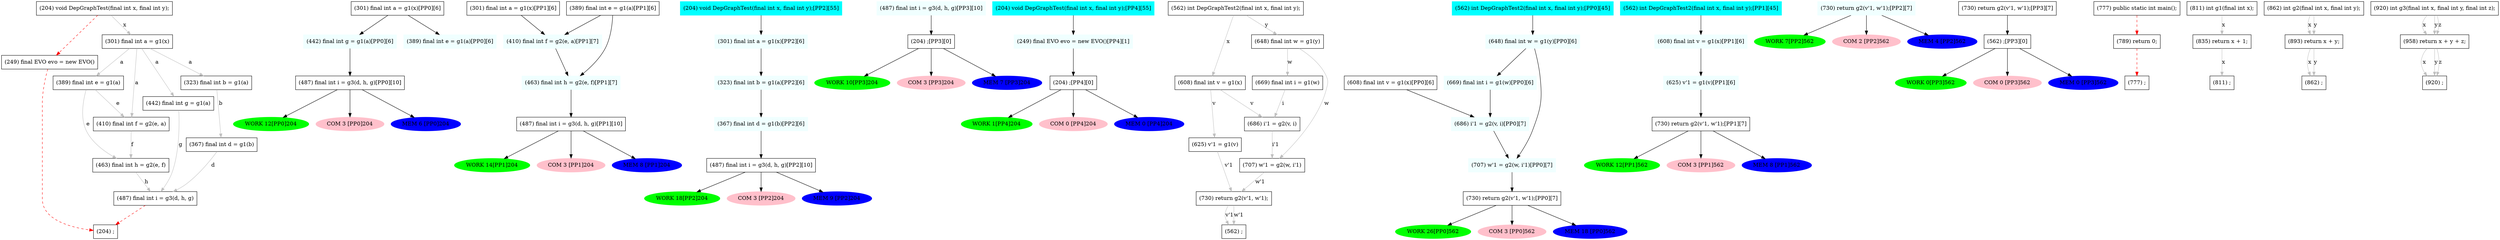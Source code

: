 digraph DepGraphPathTest {

node [shape=box]
"(204) void DepGraphTest(final int x, final int y);"->"(249) final EVO evo = new EVO()" [style=dashed,color=red] 
"(204) void DepGraphTest(final int x, final int y);"->"(301) final int a = g1(x)" [color=grey,label="x"] 
"(249) final EVO evo = new EVO()"->"(204) ;" [style=dashed,color=red] 
"(301) final int a = g1(x)"->"(323) final int b = g1(a)" [color=grey,label="a"] 
"(301) final int a = g1(x)"->"(389) final int e = g1(a)" [color=grey,label="a"] 
"(301) final int a = g1(x)"->"(410) final int f = g2(e, a)" [color=grey,label="a"] 
"(301) final int a = g1(x)"->"(442) final int g = g1(a)" [color=grey,label="a"] 
"(323) final int b = g1(a)"->"(367) final int d = g1(b)" [color=grey,label="b"] 
"(389) final int e = g1(a)"->"(410) final int f = g2(e, a)" [color=grey,label="e"] 
"(389) final int e = g1(a)"->"(463) final int h = g2(e, f)" [color=grey,label="e"] 
"(410) final int f = g2(e, a)"->"(463) final int h = g2(e, f)" [color=grey,label="f"] 
"(442) final int g = g1(a)"->"(487) final int i = g3(d, h, g)" [color=grey,label="g"] 
"(367) final int d = g1(b)"->"(487) final int i = g3(d, h, g)" [color=grey,label="d"] 
"(463) final int h = g2(e, f)"->"(487) final int i = g3(d, h, g)" [color=grey,label="h"] 
"(487) final int i = g3(d, h, g)"->"(204) ;" [style=dashed,color=red] 
"(442) final int g = g1(a)[PP0][6]"[style=filled,color=azure]
"(301) final int a = g1(x)[PP0][6]"->"(442) final int g = g1(a)[PP0][6]"
"(442) final int g = g1(a)[PP0][6]"[style=filled,color=azure]
"(442) final int g = g1(a)[PP0][6]"->"(487) final int i = g3(d, h, g)[PP0][10]"
"(389) final int e = g1(a)[PP0][6]"[style=filled,color=azure]
"(301) final int a = g1(x)[PP0][6]"->"(389) final int e = g1(a)[PP0][6]"
"WORK 12[PP0]204"[shape=ellipse,style=filled,color=green]
"(487) final int i = g3(d, h, g)[PP0][10]"->"WORK 12[PP0]204"
"COM 3 [PP0]204"[shape=ellipse,style=filled,color=pink]
"(487) final int i = g3(d, h, g)[PP0][10]"->"COM 3 [PP0]204"
"MEM 6 [PP0]204"[shape=ellipse,style=filled,color=blue]
"(487) final int i = g3(d, h, g)[PP0][10]"->"MEM 6 [PP0]204"
"(463) final int h = g2(e, f)[PP1][7]"[style=filled,color=azure]
"(463) final int h = g2(e, f)[PP1][7]"->"(487) final int i = g3(d, h, g)[PP1][10]"
"(410) final int f = g2(e, a)[PP1][7]"[style=filled,color=azure]
"(410) final int f = g2(e, a)[PP1][7]"->"(463) final int h = g2(e, f)[PP1][7]"
"(301) final int a = g1(x)[PP1][6]"->"(410) final int f = g2(e, a)[PP1][7]"
"(389) final int e = g1(a)[PP1][6]"->"(410) final int f = g2(e, a)[PP1][7]"
"(389) final int e = g1(a)[PP1][6]"->"(463) final int h = g2(e, f)[PP1][7]"
"WORK 14[PP1]204"[shape=ellipse,style=filled,color=green]
"(487) final int i = g3(d, h, g)[PP1][10]"->"WORK 14[PP1]204"
"COM 3 [PP1]204"[shape=ellipse,style=filled,color=pink]
"(487) final int i = g3(d, h, g)[PP1][10]"->"COM 3 [PP1]204"
"MEM 8 [PP1]204"[shape=ellipse,style=filled,color=blue]
"(487) final int i = g3(d, h, g)[PP1][10]"->"MEM 8 [PP1]204"
"(323) final int b = g1(a)[PP2][6]"[style=filled,color=azure]
"(301) final int a = g1(x)[PP2][6]"->"(323) final int b = g1(a)[PP2][6]"
"(367) final int d = g1(b)[PP2][6]"[style=filled,color=azure]
"(323) final int b = g1(a)[PP2][6]"[style=filled,color=azure]
"(323) final int b = g1(a)[PP2][6]"->"(367) final int d = g1(b)[PP2][6]"
"(367) final int d = g1(b)[PP2][6]"[style=filled,color=azure]
"(367) final int d = g1(b)[PP2][6]"->"(487) final int i = g3(d, h, g)[PP2][10]"
"(301) final int a = g1(x)[PP2][6]"[style=filled,color=azure]
"(204) void DepGraphTest(final int x, final int y);[PP2][55]"[color=cyan,style=filled]
"(204) void DepGraphTest(final int x, final int y);[PP2][55]"->"(301) final int a = g1(x)[PP2][6]"
"WORK 18[PP2]204"[shape=ellipse,style=filled,color=green]
"(487) final int i = g3(d, h, g)[PP2][10]"->"WORK 18[PP2]204"
"COM 3 [PP2]204"[shape=ellipse,style=filled,color=pink]
"(487) final int i = g3(d, h, g)[PP2][10]"->"COM 3 [PP2]204"
"MEM 9 [PP2]204"[shape=ellipse,style=filled,color=blue]
"(487) final int i = g3(d, h, g)[PP2][10]"->"MEM 9 [PP2]204"
"(487) final int i = g3(d, h, g)[PP3][10]"[style=filled,color=azure]
"(487) final int i = g3(d, h, g)[PP3][10]"->"(204) ;[PP3][0]"
"WORK 10[PP3]204"[shape=ellipse,style=filled,color=green]
"(204) ;[PP3][0]"->"WORK 10[PP3]204"
"COM 3 [PP3]204"[shape=ellipse,style=filled,color=pink]
"(204) ;[PP3][0]"->"COM 3 [PP3]204"
"MEM 7 [PP3]204"[shape=ellipse,style=filled,color=blue]
"(204) ;[PP3][0]"->"MEM 7 [PP3]204"
"(249) final EVO evo = new EVO()[PP4][1]"[style=filled,color=azure]
"(204) void DepGraphTest(final int x, final int y);[PP4][55]"[color=cyan,style=filled]
"(204) void DepGraphTest(final int x, final int y);[PP4][55]"->"(249) final EVO evo = new EVO()[PP4][1]"
"(249) final EVO evo = new EVO()[PP4][1]"[style=filled,color=azure]
"(249) final EVO evo = new EVO()[PP4][1]"->"(204) ;[PP4][0]"
"WORK 1[PP4]204"[shape=ellipse,style=filled,color=green]
"(204) ;[PP4][0]"->"WORK 1[PP4]204"
"COM 0 [PP4]204"[shape=ellipse,style=filled,color=pink]
"(204) ;[PP4][0]"->"COM 0 [PP4]204"
"MEM 0 [PP4]204"[shape=ellipse,style=filled,color=blue]
"(204) ;[PP4][0]"->"MEM 0 [PP4]204"
"(562) int DepGraphTest2(final int x, final int y);"->"(608) final int v = g1(x)" [color=grey,label="x"] 
"(562) int DepGraphTest2(final int x, final int y);"->"(648) final int w = g1(y)" [color=grey,label="y"] 
"(608) final int v = g1(x)"->"(625) v'1 = g1(v)" [color=grey,label="v"] 
"(608) final int v = g1(x)"->"(686) i'1 = g2(v, i)" [color=grey,label="v"] 
"(648) final int w = g1(y)"->"(669) final int i = g1(w)" [color=grey,label="w"] 
"(648) final int w = g1(y)"->"(707) w'1 = g2(w, i'1)" [color=grey,label="w"] 
"(625) v'1 = g1(v)"->"(730) return g2(v'1, w'1);" [color=grey,label="v'1"] 
"(686) i'1 = g2(v, i)"->"(707) w'1 = g2(w, i'1)" [color=grey,label="i'1"] 
"(669) final int i = g1(w)"->"(686) i'1 = g2(v, i)" [color=grey,label="i"] 
"(707) w'1 = g2(w, i'1)"->"(730) return g2(v'1, w'1);" [color=grey,label="w'1"] 
"(730) return g2(v'1, w'1);"->"(562) ;" [color=grey,label="v'1"] 
"(730) return g2(v'1, w'1);"->"(562) ;" [color=grey,label="w'1"] 
"(707) w'1 = g2(w, i'1)[PP0][7]"[style=filled,color=azure]
"(707) w'1 = g2(w, i'1)[PP0][7]"->"(730) return g2(v'1, w'1);[PP0][7]"
"(648) final int w = g1(y)[PP0][6]"->"(707) w'1 = g2(w, i'1)[PP0][7]"
"(686) i'1 = g2(v, i)[PP0][7]"[style=filled,color=azure]
"(686) i'1 = g2(v, i)[PP0][7]"->"(707) w'1 = g2(w, i'1)[PP0][7]"
"(669) final int i = g1(w)[PP0][6]"[style=filled,color=azure]
"(648) final int w = g1(y)[PP0][6]"->"(669) final int i = g1(w)[PP0][6]"
"(669) final int i = g1(w)[PP0][6]"[style=filled,color=azure]
"(669) final int i = g1(w)[PP0][6]"->"(686) i'1 = g2(v, i)[PP0][7]"
"(608) final int v = g1(x)[PP0][6]"->"(686) i'1 = g2(v, i)[PP0][7]"
"(648) final int w = g1(y)[PP0][6]"[style=filled,color=azure]
"(562) int DepGraphTest2(final int x, final int y);[PP0][45]"[color=cyan,style=filled]
"(562) int DepGraphTest2(final int x, final int y);[PP0][45]"->"(648) final int w = g1(y)[PP0][6]"
"WORK 26[PP0]562"[shape=ellipse,style=filled,color=green]
"(730) return g2(v'1, w'1);[PP0][7]"->"WORK 26[PP0]562"
"COM 3 [PP0]562"[shape=ellipse,style=filled,color=pink]
"(730) return g2(v'1, w'1);[PP0][7]"->"COM 3 [PP0]562"
"MEM 18 [PP0]562"[shape=ellipse,style=filled,color=blue]
"(730) return g2(v'1, w'1);[PP0][7]"->"MEM 18 [PP0]562"
"(625) v'1 = g1(v)[PP1][6]"[style=filled,color=azure]
"(608) final int v = g1(x)[PP1][6]"->"(625) v'1 = g1(v)[PP1][6]"
"(625) v'1 = g1(v)[PP1][6]"[style=filled,color=azure]
"(625) v'1 = g1(v)[PP1][6]"->"(730) return g2(v'1, w'1);[PP1][7]"
"(608) final int v = g1(x)[PP1][6]"[style=filled,color=azure]
"(562) int DepGraphTest2(final int x, final int y);[PP1][45]"[color=cyan,style=filled]
"(562) int DepGraphTest2(final int x, final int y);[PP1][45]"->"(608) final int v = g1(x)[PP1][6]"
"WORK 12[PP1]562"[shape=ellipse,style=filled,color=green]
"(730) return g2(v'1, w'1);[PP1][7]"->"WORK 12[PP1]562"
"COM 3 [PP1]562"[shape=ellipse,style=filled,color=pink]
"(730) return g2(v'1, w'1);[PP1][7]"->"COM 3 [PP1]562"
"MEM 8 [PP1]562"[shape=ellipse,style=filled,color=blue]
"(730) return g2(v'1, w'1);[PP1][7]"->"MEM 8 [PP1]562"
"(730) return g2(v'1, w'1);[PP2][7]"[style=filled,color=azure]
"WORK 7[PP2]562"[shape=ellipse,style=filled,color=green]
"(730) return g2(v'1, w'1);[PP2][7]"->"WORK 7[PP2]562"
"COM 2 [PP2]562"[shape=ellipse,style=filled,color=pink]
"(730) return g2(v'1, w'1);[PP2][7]"->"COM 2 [PP2]562"
"MEM 4 [PP2]562"[shape=ellipse,style=filled,color=blue]
"(730) return g2(v'1, w'1);[PP2][7]"->"MEM 4 [PP2]562"
"(730) return g2(v'1, w'1);[PP3][7]"->"(562) ;[PP3][0]"
"WORK 0[PP3]562"[shape=ellipse,style=filled,color=green]
"(562) ;[PP3][0]"->"WORK 0[PP3]562"
"COM 0 [PP3]562"[shape=ellipse,style=filled,color=pink]
"(562) ;[PP3][0]"->"COM 0 [PP3]562"
"MEM 0 [PP3]562"[shape=ellipse,style=filled,color=blue]
"(562) ;[PP3][0]"->"MEM 0 [PP3]562"
"(777) public static int main();"->"(789) return 0;" [style=dashed,color=red] 
"(789) return 0;"->"(777) ;" [style=dashed,color=red] 
"(811) int g1(final int x);"->"(835) return x + 1;" [color=grey,label="x"] 
"(835) return x + 1;"->"(811) ;" [color=grey,label="x"] 
"(862) int g2(final int x, final int y);"->"(893) return x + y;" [color=grey,label="x"] 
"(862) int g2(final int x, final int y);"->"(893) return x + y;" [color=grey,label="y"] 
"(893) return x + y;"->"(862) ;" [color=grey,label="x"] 
"(893) return x + y;"->"(862) ;" [color=grey,label="y"] 
"(920) int g3(final int x, final int y, final int z);"->"(958) return x + y + z;" [color=grey,label="x"] 
"(920) int g3(final int x, final int y, final int z);"->"(958) return x + y + z;" [color=grey,label="y"] 
"(920) int g3(final int x, final int y, final int z);"->"(958) return x + y + z;" [color=grey,label="z"] 
"(958) return x + y + z;"->"(920) ;" [color=grey,label="x"] 
"(958) return x + y + z;"->"(920) ;" [color=grey,label="y"] 
"(958) return x + y + z;"->"(920) ;" [color=grey,label="z"] 

}
